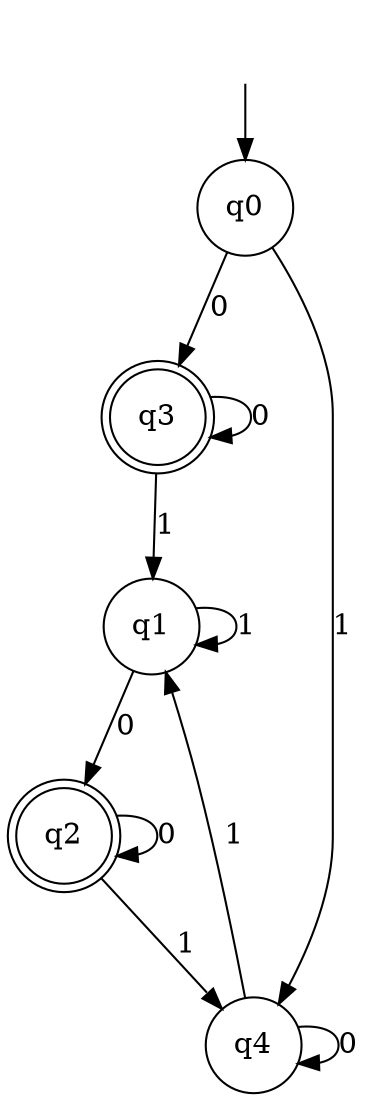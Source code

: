 digraph Automaton {

q1 [shape = circle];

q2 [shape = doublecircle];

q3 [shape = doublecircle];

q4 [shape = circle];

_nil [style = invis];

q0 [shape = circle];

q0 -> q4 [label = "1"];

q0 -> q3 [label = "0"];

q3 -> q1 [label = "1"];

_nil -> q0;

q1 -> q1 [label = "1"];

q3 -> q3 [label = "0"];

q1 -> q2 [label = "0"];

q4 -> q1 [label = "1"];

q2 -> q4 [label = "1"];

q2 -> q2 [label = "0"];

q4 -> q4 [label = "0"];

}
